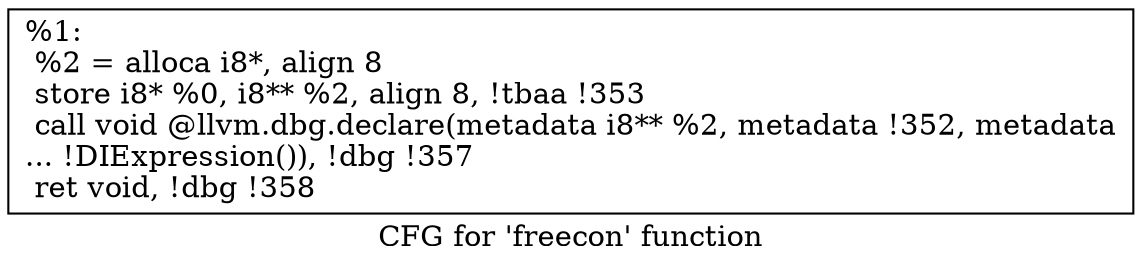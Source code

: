 digraph "CFG for 'freecon' function" {
	label="CFG for 'freecon' function";

	Node0x1397fc0 [shape=record,label="{%1:\l  %2 = alloca i8*, align 8\l  store i8* %0, i8** %2, align 8, !tbaa !353\l  call void @llvm.dbg.declare(metadata i8** %2, metadata !352, metadata\l... !DIExpression()), !dbg !357\l  ret void, !dbg !358\l}"];
}
